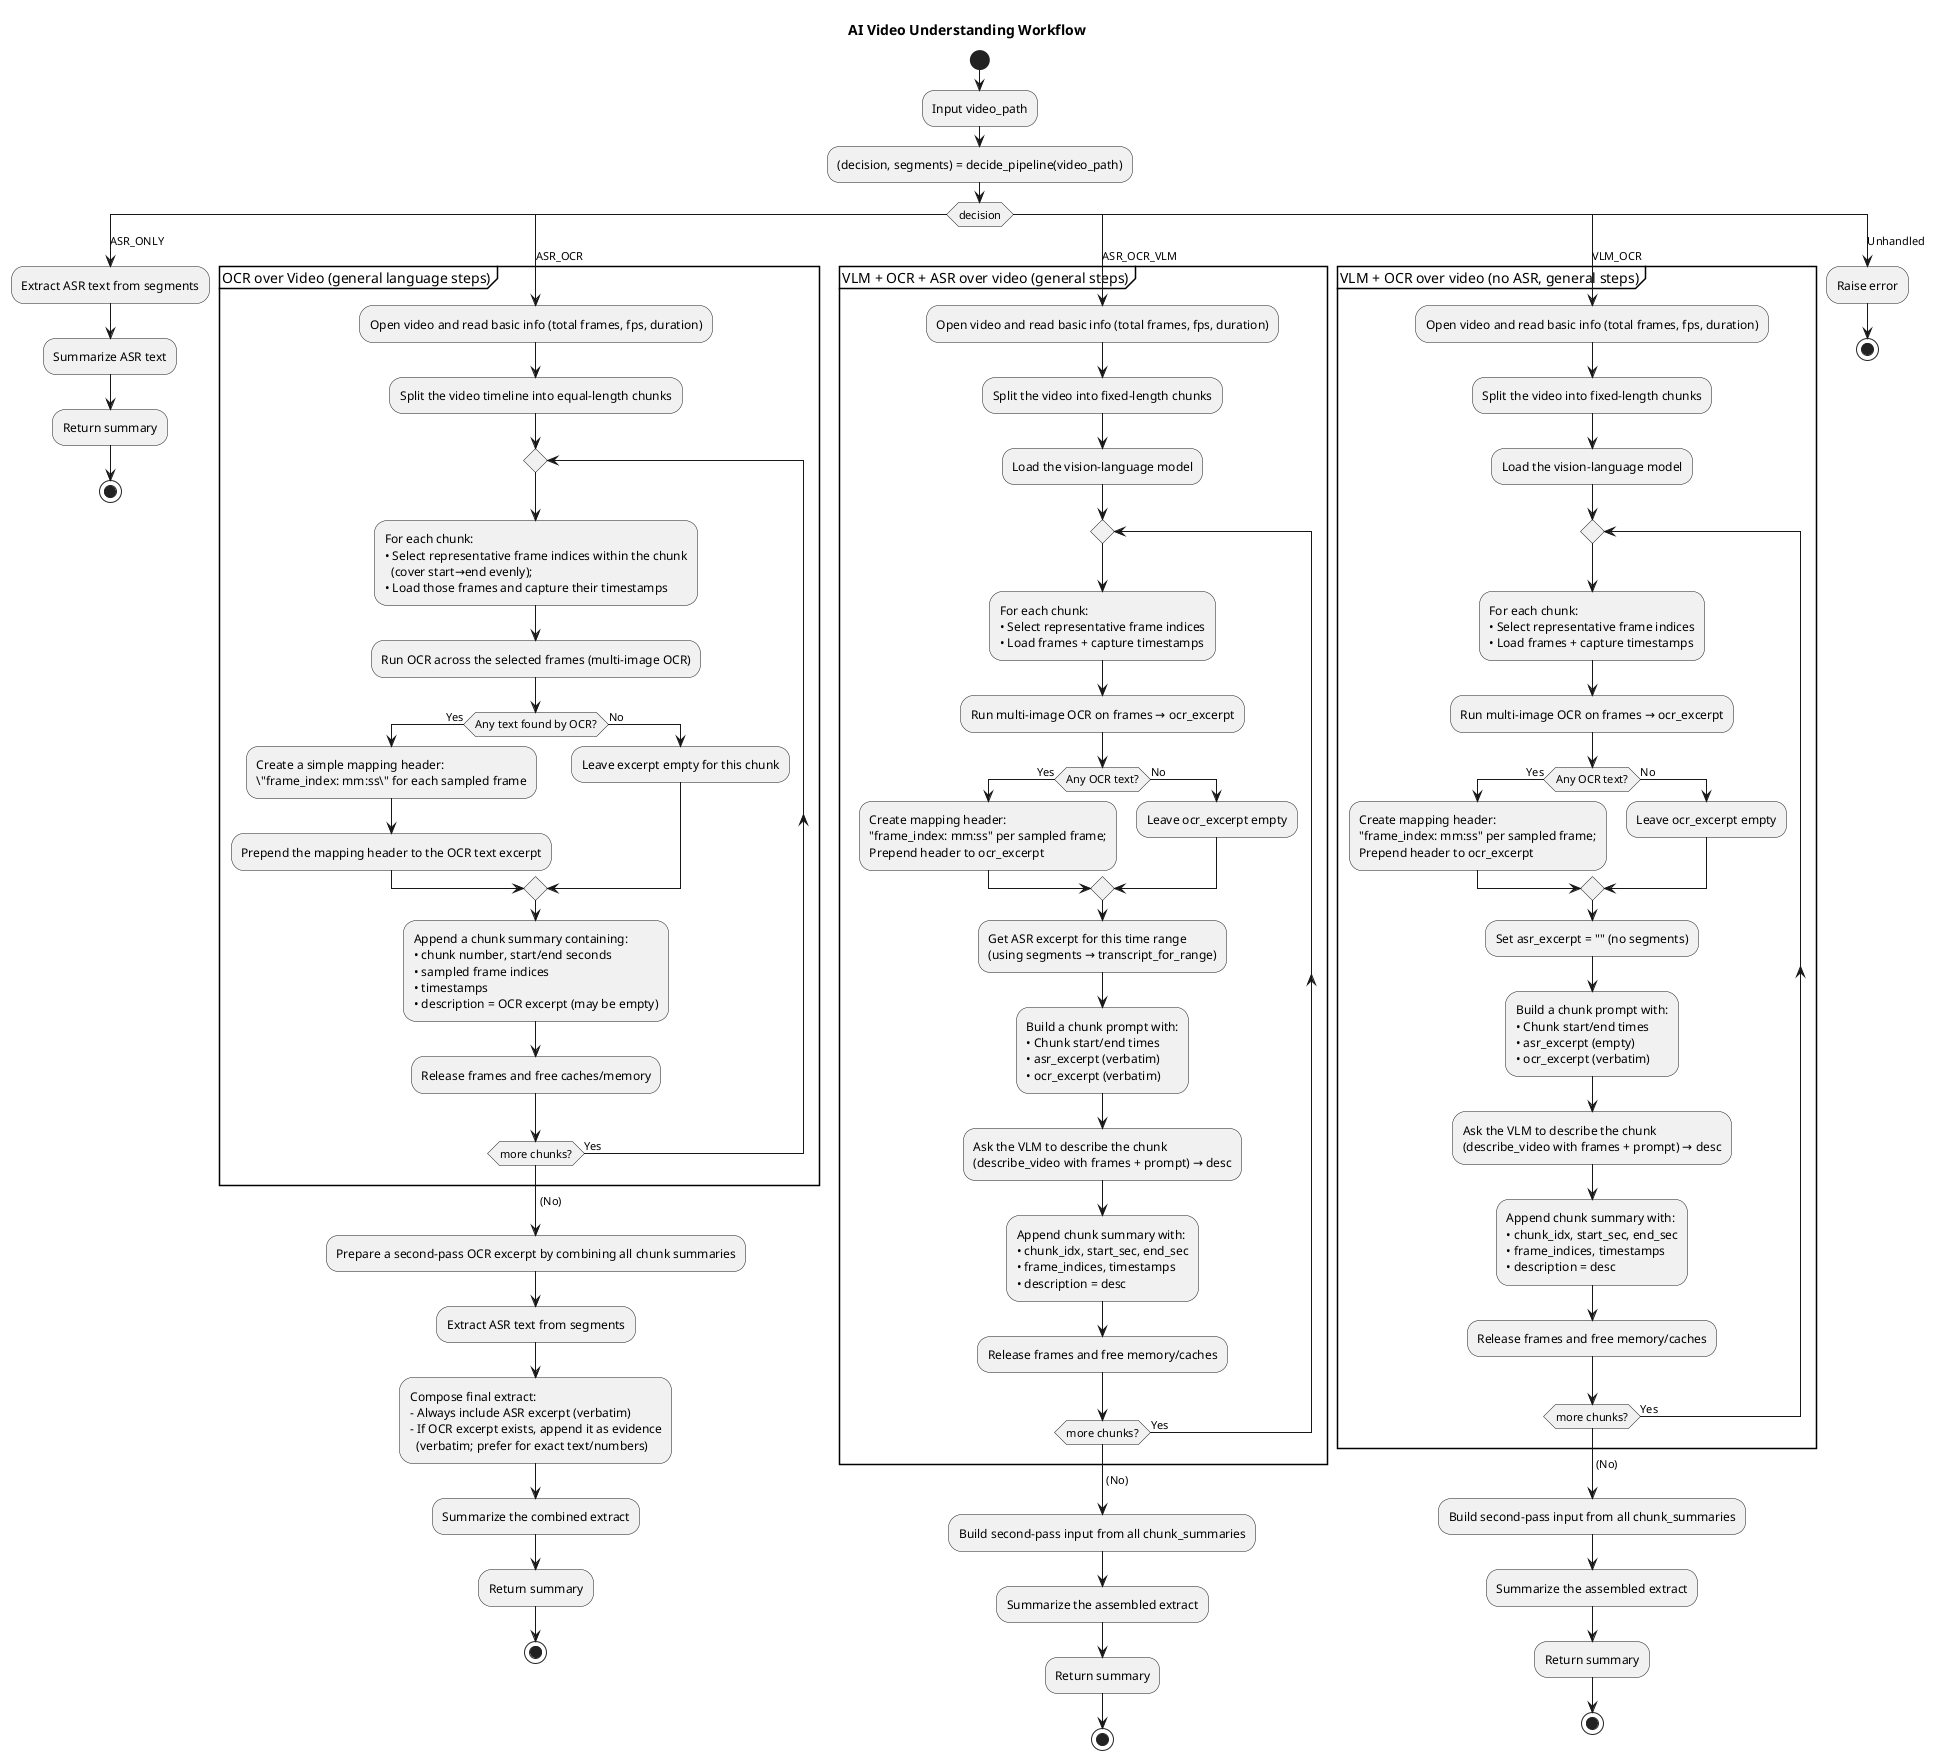 @startuml
title AI Video Understanding Workflow

start
:Input video_path;
:(decision, segments) = decide_pipeline(video_path);

switch (decision)
case (ASR_ONLY)
  :Extract ASR text from segments;
  :Summarize ASR text;
  :Return summary;
  stop

case (ASR_OCR)
  partition "OCR over Video (general language steps)" {
    :Open video and read basic info (total frames, fps, duration);
    :Split the video timeline into equal-length chunks;
    repeat
      :For each chunk:\n• Select representative frame indices within the chunk\n  (cover start→end evenly);\n• Load those frames and capture their timestamps;
      :Run OCR across the selected frames (multi-image OCR);
      if (Any text found by OCR?) then (Yes)
        :Create a simple mapping header:\n\"frame_index: mm:ss\" for each sampled frame;
        :Prepend the mapping header to the OCR text excerpt;
      else (No)
        :Leave excerpt empty for this chunk;
      endif
      :Append a chunk summary containing:\n• chunk number, start/end seconds\n• sampled frame indices\n• timestamps\n• description = OCR excerpt (may be empty);
      :Release frames and free caches/memory;
    repeat while (more chunks?) is (Yes)
    -> (No);
  }
  :Prepare a second-pass OCR excerpt by combining all chunk summaries;
  :Extract ASR text from segments;
  :Compose final extract:\n- Always include ASR excerpt (verbatim)\n- If OCR excerpt exists, append it as evidence\n  (verbatim; prefer for exact text/numbers);
  :Summarize the combined extract;
  :Return summary;
  stop

case (ASR_OCR_VLM)
  partition "VLM + OCR + ASR over video (general steps)" {
    :Open video and read basic info (total frames, fps, duration);
    :Split the video into fixed-length chunks;
    :Load the vision-language model;

    repeat
      :For each chunk:\n• Select representative frame indices\n• Load frames + capture timestamps;
      :Run multi-image OCR on frames → ocr_excerpt;
      if (Any OCR text?) then (Yes)
        :Create mapping header:\n"frame_index: mm:ss" per sampled frame;\nPrepend header to ocr_excerpt;
      else (No)
        :Leave ocr_excerpt empty;
      endif

      :Get ASR excerpt for this time range\n(using segments → transcript_for_range);
      :Build a chunk prompt with:\n• Chunk start/end times\n• asr_excerpt (verbatim)\n• ocr_excerpt (verbatim);
      :Ask the VLM to describe the chunk\n(describe_video with frames + prompt) → desc;

      :Append chunk summary with:\n• chunk_idx, start_sec, end_sec\n• frame_indices, timestamps\n• description = desc;
      :Release frames and free memory/caches;
    repeat while (more chunks?) is (Yes)
    -> (No);
  }
  :Build second-pass input from all chunk_summaries;
  :Summarize the assembled extract;
  :Return summary;
  stop

case (VLM_OCR)
  partition "VLM + OCR over video (no ASR, general steps)" {
    :Open video and read basic info (total frames, fps, duration);
    :Split the video into fixed-length chunks;
    :Load the vision-language model;

    repeat
      :For each chunk:\n• Select representative frame indices\n• Load frames + capture timestamps;
      :Run multi-image OCR on frames → ocr_excerpt;
      if (Any OCR text?) then (Yes)
        :Create mapping header:\n"frame_index: mm:ss" per sampled frame;\nPrepend header to ocr_excerpt;
      else (No)
        :Leave ocr_excerpt empty;
      endif

      :Set asr_excerpt = "" (no segments);
      :Build a chunk prompt with:\n• Chunk start/end times\n• asr_excerpt (empty)\n• ocr_excerpt (verbatim);
      :Ask the VLM to describe the chunk\n(describe_video with frames + prompt) → desc;

      :Append chunk summary with:\n• chunk_idx, start_sec, end_sec\n• frame_indices, timestamps\n• description = desc;
      :Release frames and free memory/caches;
    repeat while (more chunks?) is (Yes)
    -> (No);
  }
  :Build second-pass input from all chunk_summaries;
  :Summarize the assembled extract;
  :Return summary;
  stop

case (Unhandled)
  :Raise error;
  stop
endswitch

@enduml
